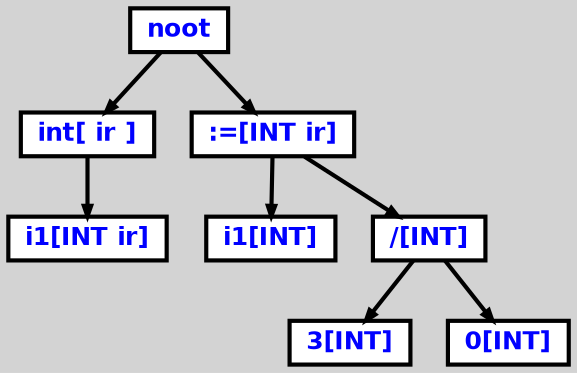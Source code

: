 digraph {

	ordering=out;
	ranksep=.4;
	bgcolor="lightgrey"; node [shape=box, fixedsize=false, fontsize=12, fontname="Helvetica-bold", fontcolor="blue"
		width=.25, height=.25, color="black", fillcolor="white", style="filled, solid, bold"];
	edge [arrowsize=.5, color="black", style="bold"]

  n0 [label="noot"];
  n1 [label="int[ ir ]"];
  n1 [label="int[ ir ]"];
  n2 [label="i1[INT ir]"];
  n3 [label=":=[INT ir]"];
  n3 [label=":=[INT ir]"];
  n4 [label="i1[INT]"];
  n5 [label="/[INT]"];
  n5 [label="/[INT]"];
  n6 [label="3[INT]"];
  n7 [label="0[INT]"];

  n0 -> n1 // "noot" -> "int[ ir ]"
  n1 -> n2 // "int[ ir ]" -> "i1[INT ir]"
  n0 -> n3 // "noot" -> ":=[INT ir]"
  n3 -> n4 // ":=[INT ir]" -> "i1[INT]"
  n3 -> n5 // ":=[INT ir]" -> "/[INT]"
  n5 -> n6 // "/[INT]" -> "3[INT]"
  n5 -> n7 // "/[INT]" -> "0[INT]"

}

